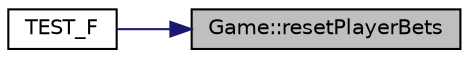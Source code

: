 digraph "Game::resetPlayerBets"
{
 // INTERACTIVE_SVG=YES
 // LATEX_PDF_SIZE
  edge [fontname="Helvetica",fontsize="10",labelfontname="Helvetica",labelfontsize="10"];
  node [fontname="Helvetica",fontsize="10",shape=record];
  rankdir="RL";
  Node1 [label="Game::resetPlayerBets",height=0.2,width=0.4,color="black", fillcolor="grey75", style="filled", fontcolor="black",tooltip="Resets the current bets of all players."];
  Node1 -> Node2 [dir="back",color="midnightblue",fontsize="10",style="solid",fontname="Helvetica"];
  Node2 [label="TEST_F",height=0.2,width=0.4,color="black", fillcolor="white", style="filled",URL="$test___game_8cc.html#a8a2c3d21a45dbc264ee6a4b622f52cec",tooltip=" "];
}
